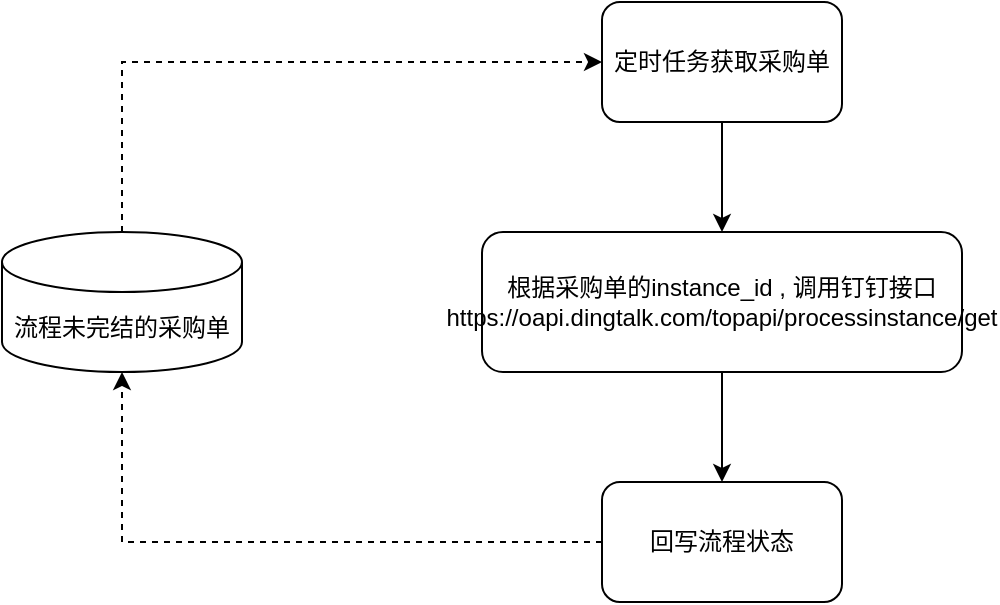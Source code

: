 <mxfile version="14.4.3" type="github">
  <diagram id="357ItnW5GdZ1tEymssz-" name="Page-1">
    <mxGraphModel dx="946" dy="614" grid="1" gridSize="10" guides="1" tooltips="1" connect="1" arrows="1" fold="1" page="1" pageScale="1" pageWidth="827" pageHeight="1169" math="0" shadow="0">
      <root>
        <mxCell id="0" />
        <mxCell id="1" parent="0" />
        <mxCell id="VkSTxurEb-qxW7d0-2LI-7" style="edgeStyle=orthogonalEdgeStyle;rounded=0;orthogonalLoop=1;jettySize=auto;html=1;exitX=0.5;exitY=0;exitDx=0;exitDy=0;exitPerimeter=0;entryX=0;entryY=0.5;entryDx=0;entryDy=0;dashed=1;" edge="1" parent="1" source="VkSTxurEb-qxW7d0-2LI-1" target="VkSTxurEb-qxW7d0-2LI-2">
          <mxGeometry relative="1" as="geometry" />
        </mxCell>
        <mxCell id="VkSTxurEb-qxW7d0-2LI-1" value="流程未完结的采购单" style="shape=cylinder3;whiteSpace=wrap;html=1;boundedLbl=1;backgroundOutline=1;size=15;" vertex="1" parent="1">
          <mxGeometry x="40" y="275" width="120" height="70" as="geometry" />
        </mxCell>
        <mxCell id="VkSTxurEb-qxW7d0-2LI-8" style="edgeStyle=orthogonalEdgeStyle;rounded=0;orthogonalLoop=1;jettySize=auto;html=1;exitX=0.5;exitY=1;exitDx=0;exitDy=0;entryX=0.5;entryY=0;entryDx=0;entryDy=0;" edge="1" parent="1" source="VkSTxurEb-qxW7d0-2LI-2" target="VkSTxurEb-qxW7d0-2LI-3">
          <mxGeometry relative="1" as="geometry" />
        </mxCell>
        <mxCell id="VkSTxurEb-qxW7d0-2LI-2" value="定时任务获取采购单" style="rounded=1;whiteSpace=wrap;html=1;" vertex="1" parent="1">
          <mxGeometry x="340" y="160" width="120" height="60" as="geometry" />
        </mxCell>
        <mxCell id="VkSTxurEb-qxW7d0-2LI-9" style="edgeStyle=orthogonalEdgeStyle;rounded=0;orthogonalLoop=1;jettySize=auto;html=1;exitX=0.5;exitY=1;exitDx=0;exitDy=0;entryX=0.5;entryY=0;entryDx=0;entryDy=0;" edge="1" parent="1" source="VkSTxurEb-qxW7d0-2LI-3" target="VkSTxurEb-qxW7d0-2LI-4">
          <mxGeometry relative="1" as="geometry" />
        </mxCell>
        <mxCell id="VkSTxurEb-qxW7d0-2LI-3" value="根据采购单的instance_id , 调用钉钉接口&lt;br&gt;https://oapi.dingtalk.com/topapi/processinstance/get" style="rounded=1;whiteSpace=wrap;html=1;" vertex="1" parent="1">
          <mxGeometry x="280" y="275" width="240" height="70" as="geometry" />
        </mxCell>
        <mxCell id="VkSTxurEb-qxW7d0-2LI-10" style="edgeStyle=orthogonalEdgeStyle;rounded=0;orthogonalLoop=1;jettySize=auto;html=1;exitX=0;exitY=0.5;exitDx=0;exitDy=0;entryX=0.5;entryY=1;entryDx=0;entryDy=0;entryPerimeter=0;dashed=1;" edge="1" parent="1" source="VkSTxurEb-qxW7d0-2LI-4" target="VkSTxurEb-qxW7d0-2LI-1">
          <mxGeometry relative="1" as="geometry" />
        </mxCell>
        <mxCell id="VkSTxurEb-qxW7d0-2LI-4" value="回写流程状态" style="rounded=1;whiteSpace=wrap;html=1;" vertex="1" parent="1">
          <mxGeometry x="340" y="400" width="120" height="60" as="geometry" />
        </mxCell>
      </root>
    </mxGraphModel>
  </diagram>
</mxfile>
